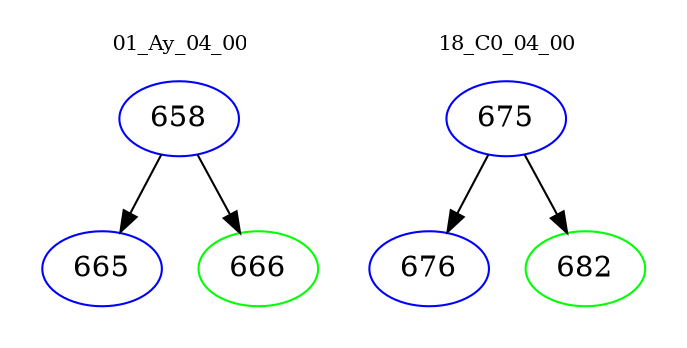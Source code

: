 digraph{
subgraph cluster_0 {
color = white
label = "01_Ay_04_00";
fontsize=10;
T0_658 [label="658", color="blue"]
T0_658 -> T0_665 [color="black"]
T0_665 [label="665", color="blue"]
T0_658 -> T0_666 [color="black"]
T0_666 [label="666", color="green"]
}
subgraph cluster_1 {
color = white
label = "18_C0_04_00";
fontsize=10;
T1_675 [label="675", color="blue"]
T1_675 -> T1_676 [color="black"]
T1_676 [label="676", color="blue"]
T1_675 -> T1_682 [color="black"]
T1_682 [label="682", color="green"]
}
}
